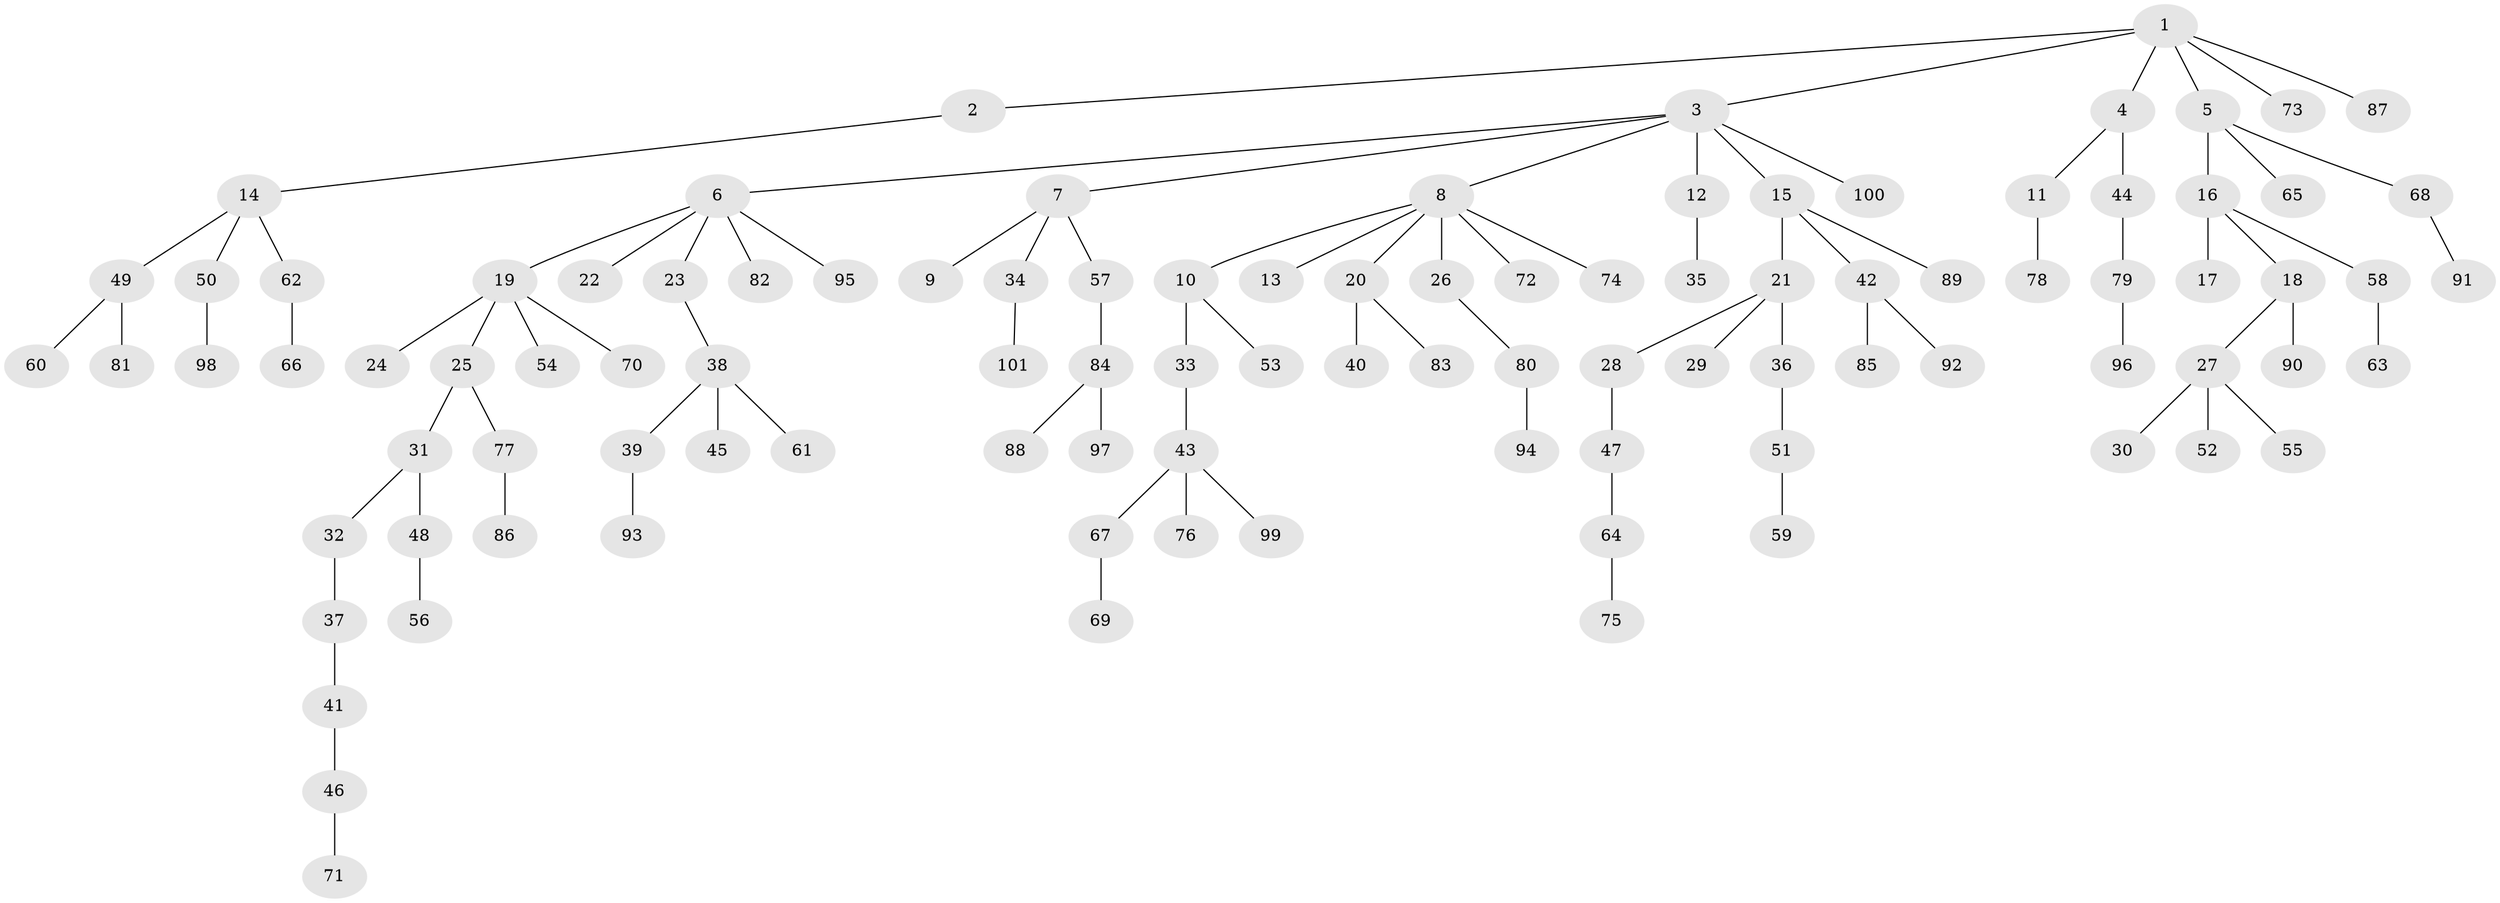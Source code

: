 // coarse degree distribution, {4: 0.07142857142857142, 2: 0.4523809523809524, 5: 0.023809523809523808, 3: 0.09523809523809523, 1: 0.35714285714285715}
// Generated by graph-tools (version 1.1) at 2025/51/03/04/25 22:51:48]
// undirected, 101 vertices, 100 edges
graph export_dot {
  node [color=gray90,style=filled];
  1;
  2;
  3;
  4;
  5;
  6;
  7;
  8;
  9;
  10;
  11;
  12;
  13;
  14;
  15;
  16;
  17;
  18;
  19;
  20;
  21;
  22;
  23;
  24;
  25;
  26;
  27;
  28;
  29;
  30;
  31;
  32;
  33;
  34;
  35;
  36;
  37;
  38;
  39;
  40;
  41;
  42;
  43;
  44;
  45;
  46;
  47;
  48;
  49;
  50;
  51;
  52;
  53;
  54;
  55;
  56;
  57;
  58;
  59;
  60;
  61;
  62;
  63;
  64;
  65;
  66;
  67;
  68;
  69;
  70;
  71;
  72;
  73;
  74;
  75;
  76;
  77;
  78;
  79;
  80;
  81;
  82;
  83;
  84;
  85;
  86;
  87;
  88;
  89;
  90;
  91;
  92;
  93;
  94;
  95;
  96;
  97;
  98;
  99;
  100;
  101;
  1 -- 2;
  1 -- 3;
  1 -- 4;
  1 -- 5;
  1 -- 73;
  1 -- 87;
  2 -- 14;
  3 -- 6;
  3 -- 7;
  3 -- 8;
  3 -- 12;
  3 -- 15;
  3 -- 100;
  4 -- 11;
  4 -- 44;
  5 -- 16;
  5 -- 65;
  5 -- 68;
  6 -- 19;
  6 -- 22;
  6 -- 23;
  6 -- 82;
  6 -- 95;
  7 -- 9;
  7 -- 34;
  7 -- 57;
  8 -- 10;
  8 -- 13;
  8 -- 20;
  8 -- 26;
  8 -- 72;
  8 -- 74;
  10 -- 33;
  10 -- 53;
  11 -- 78;
  12 -- 35;
  14 -- 49;
  14 -- 50;
  14 -- 62;
  15 -- 21;
  15 -- 42;
  15 -- 89;
  16 -- 17;
  16 -- 18;
  16 -- 58;
  18 -- 27;
  18 -- 90;
  19 -- 24;
  19 -- 25;
  19 -- 54;
  19 -- 70;
  20 -- 40;
  20 -- 83;
  21 -- 28;
  21 -- 29;
  21 -- 36;
  23 -- 38;
  25 -- 31;
  25 -- 77;
  26 -- 80;
  27 -- 30;
  27 -- 52;
  27 -- 55;
  28 -- 47;
  31 -- 32;
  31 -- 48;
  32 -- 37;
  33 -- 43;
  34 -- 101;
  36 -- 51;
  37 -- 41;
  38 -- 39;
  38 -- 45;
  38 -- 61;
  39 -- 93;
  41 -- 46;
  42 -- 85;
  42 -- 92;
  43 -- 67;
  43 -- 76;
  43 -- 99;
  44 -- 79;
  46 -- 71;
  47 -- 64;
  48 -- 56;
  49 -- 60;
  49 -- 81;
  50 -- 98;
  51 -- 59;
  57 -- 84;
  58 -- 63;
  62 -- 66;
  64 -- 75;
  67 -- 69;
  68 -- 91;
  77 -- 86;
  79 -- 96;
  80 -- 94;
  84 -- 88;
  84 -- 97;
}
